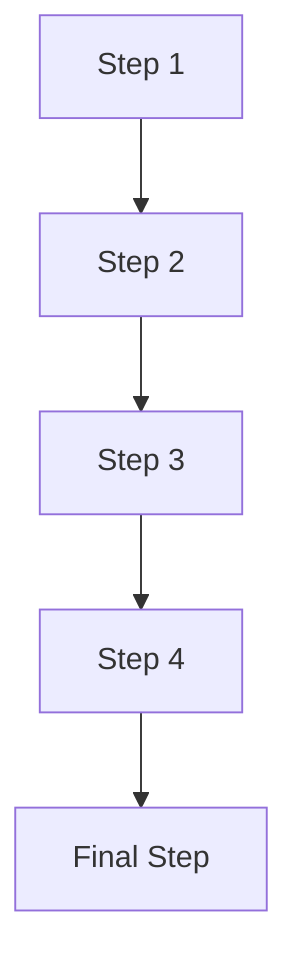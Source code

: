 graph TD;
    A["Step 1"] --> B["Step 2"];
    B --> C["Step 3"];
    C --> D["Step 4"];
    D --> E["Final Step"];